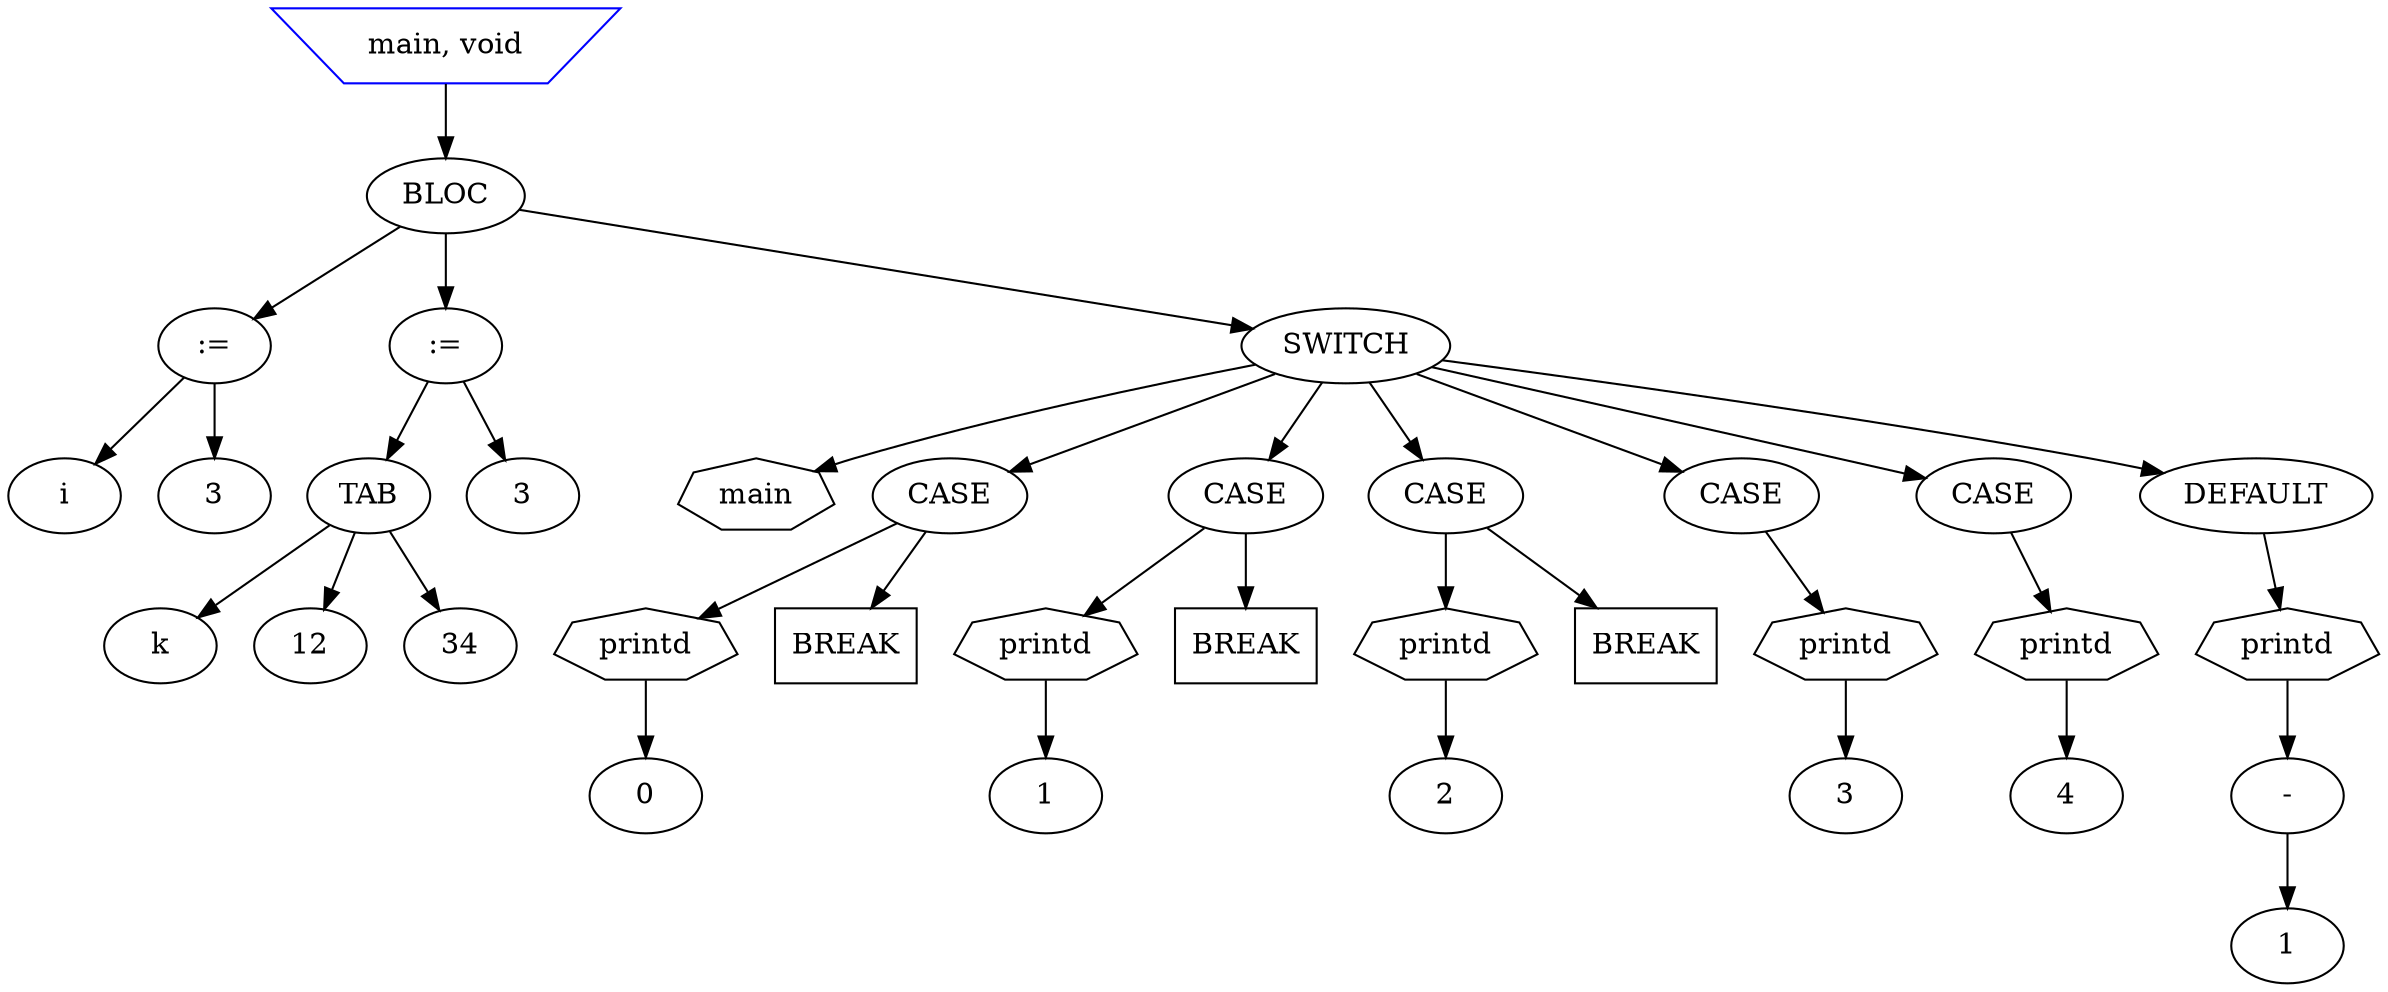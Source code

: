 digraph program {
	node_34 [label="main, void" shape="invtrapezium" color=blue]
	node_35 [label="BLOC" shape="ellipse" color=black]
	node_2 [label=":=" shape="ellipse" color=black]
	node_0 [label="i" shape="ellipse" color=black]
	node_2 -> node_0
	node_1 [label="3" shape="ellipse" color=black]
	node_2 -> node_1
	node_35 -> node_2
	node_8 [label=":=" shape="ellipse" color=black]
	node_3 [label="TAB" shape="ellipse" color=black]
	node_4 [label="k" shape="ellipse" color=black]
	node_3 -> node_4
	node_5 [label="12" shape="ellipse" color=black]
	node_3 -> node_5
	node_6 [label="34" shape="ellipse" color=black]
	node_3 -> node_6
	node_8 -> node_3
	node_7 [label="3" shape="ellipse" color=black]
	node_8 -> node_7
	node_35 -> node_8
	node_33 [label="SWITCH" shape="ellipse" color=black]
	node_9 [label="main" shape="septagon" color=black]
	node_33 -> node_9
	node_12 [label="CASE" shape="ellipse" color=black]
	node_11 [label="printd" shape="septagon" color=black]
	node_10 [label="0" shape="ellipse" color=black]
	node_11 -> node_10
	node_12 -> node_11
	node_13 [label="BREAK" shape="box" color=black]
	node_12 -> node_13
	node_33 -> node_12
	node_16 [label="CASE" shape="ellipse" color=black]
	node_15 [label="printd" shape="septagon" color=black]
	node_14 [label="1" shape="ellipse" color=black]
	node_15 -> node_14
	node_16 -> node_15
	node_17 [label="BREAK" shape="box" color=black]
	node_16 -> node_17
	node_33 -> node_16
	node_20 [label="CASE" shape="ellipse" color=black]
	node_19 [label="printd" shape="septagon" color=black]
	node_18 [label="2" shape="ellipse" color=black]
	node_19 -> node_18
	node_20 -> node_19
	node_21 [label="BREAK" shape="box" color=black]
	node_20 -> node_21
	node_33 -> node_20
	node_24 [label="CASE" shape="ellipse" color=black]
	node_23 [label="printd" shape="septagon" color=black]
	node_22 [label="3" shape="ellipse" color=black]
	node_23 -> node_22
	node_24 -> node_23
	node_33 -> node_24
	node_27 [label="CASE" shape="ellipse" color=black]
	node_26 [label="printd" shape="septagon" color=black]
	node_25 [label="4" shape="ellipse" color=black]
	node_26 -> node_25
	node_27 -> node_26
	node_33 -> node_27
	node_31 [label="DEFAULT" shape="ellipse" color=black]
	node_30 [label="printd" shape="septagon" color=black]
	node_29 [label="-" shape="ellipse" color=black]
	node_28 [label="1" shape="ellipse" color=black]
	node_29 -> node_28
	node_30 -> node_29
	node_31 -> node_30
	node_33 -> node_31
	node_35 -> node_33
	node_34 -> node_35
}